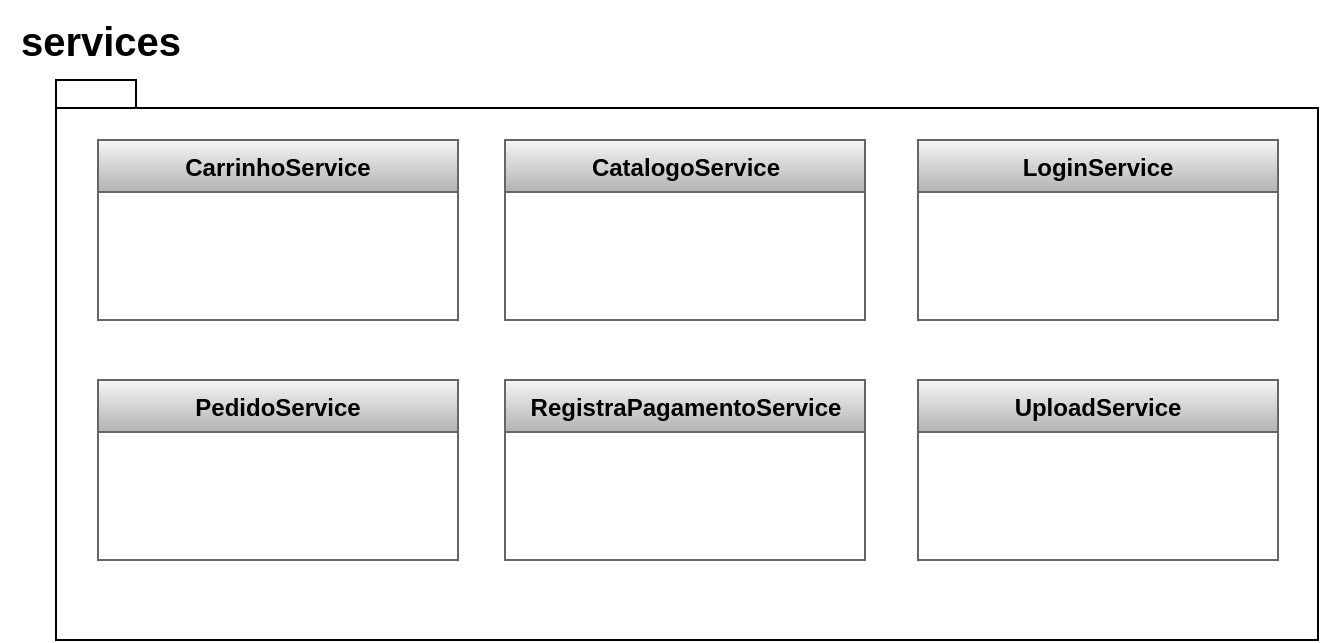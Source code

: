 <mxfile version="22.0.2" type="device">
  <diagram name="Página-1" id="6lZOWeblVVt6lVMaOBDH">
    <mxGraphModel dx="880" dy="532" grid="1" gridSize="10" guides="1" tooltips="1" connect="1" arrows="1" fold="1" page="1" pageScale="1" pageWidth="827" pageHeight="1169" math="0" shadow="0">
      <root>
        <mxCell id="0" />
        <mxCell id="1" parent="0" />
        <mxCell id="IpAdPZcUvrhz0_bsffYj-20" value="" style="shape=folder;fontStyle=1;spacingTop=10;tabWidth=40;tabHeight=14;tabPosition=left;html=1;whiteSpace=wrap;" parent="1" vertex="1">
          <mxGeometry x="99" y="120" width="631" height="280" as="geometry" />
        </mxCell>
        <mxCell id="IpAdPZcUvrhz0_bsffYj-21" value="&lt;font style=&quot;font-size: 20px;&quot;&gt;&lt;b&gt;services&lt;/b&gt;&lt;/font&gt;" style="text;html=1;align=center;verticalAlign=middle;resizable=0;points=[];autosize=1;" parent="1" vertex="1">
          <mxGeometry x="71" y="80" width="100" height="40" as="geometry" />
        </mxCell>
        <mxCell id="gT9Z2h1ChM1K_UnpmGv--1" value="CarrinhoService" style="swimlane;fontStyle=1;align=center;verticalAlign=top;childLayout=stackLayout;horizontal=1;startSize=26;horizontalStack=0;resizeParent=1;resizeParentMax=0;resizeLast=0;collapsible=1;marginBottom=0;whiteSpace=wrap;html=1;fillColor=#f5f5f5;strokeColor=#666666;gradientColor=#b3b3b3;" parent="1" vertex="1">
          <mxGeometry x="120" y="150" width="180" height="90" as="geometry" />
        </mxCell>
        <mxCell id="HBz4chdSLw39id_YeElX-1" value="CatalogoService" style="swimlane;fontStyle=1;align=center;verticalAlign=top;childLayout=stackLayout;horizontal=1;startSize=26;horizontalStack=0;resizeParent=1;resizeParentMax=0;resizeLast=0;collapsible=1;marginBottom=0;whiteSpace=wrap;html=1;fillColor=#f5f5f5;strokeColor=#666666;gradientColor=#b3b3b3;" vertex="1" parent="1">
          <mxGeometry x="323.5" y="150" width="180" height="90" as="geometry" />
        </mxCell>
        <mxCell id="HBz4chdSLw39id_YeElX-2" value="LoginService" style="swimlane;fontStyle=1;align=center;verticalAlign=top;childLayout=stackLayout;horizontal=1;startSize=26;horizontalStack=0;resizeParent=1;resizeParentMax=0;resizeLast=0;collapsible=1;marginBottom=0;whiteSpace=wrap;html=1;fillColor=#f5f5f5;strokeColor=#666666;gradientColor=#b3b3b3;" vertex="1" parent="1">
          <mxGeometry x="530" y="150" width="180" height="90" as="geometry" />
        </mxCell>
        <mxCell id="HBz4chdSLw39id_YeElX-3" value="PedidoService" style="swimlane;fontStyle=1;align=center;verticalAlign=top;childLayout=stackLayout;horizontal=1;startSize=26;horizontalStack=0;resizeParent=1;resizeParentMax=0;resizeLast=0;collapsible=1;marginBottom=0;whiteSpace=wrap;html=1;fillColor=#f5f5f5;strokeColor=#666666;gradientColor=#b3b3b3;" vertex="1" parent="1">
          <mxGeometry x="120" y="270" width="180" height="90" as="geometry" />
        </mxCell>
        <mxCell id="HBz4chdSLw39id_YeElX-4" value="RegistraPagamentoService" style="swimlane;fontStyle=1;align=center;verticalAlign=top;childLayout=stackLayout;horizontal=1;startSize=26;horizontalStack=0;resizeParent=1;resizeParentMax=0;resizeLast=0;collapsible=1;marginBottom=0;whiteSpace=wrap;html=1;fillColor=#f5f5f5;strokeColor=#666666;gradientColor=#b3b3b3;" vertex="1" parent="1">
          <mxGeometry x="323.5" y="270" width="180" height="90" as="geometry" />
        </mxCell>
        <mxCell id="HBz4chdSLw39id_YeElX-5" value="UploadService" style="swimlane;fontStyle=1;align=center;verticalAlign=top;childLayout=stackLayout;horizontal=1;startSize=26;horizontalStack=0;resizeParent=1;resizeParentMax=0;resizeLast=0;collapsible=1;marginBottom=0;whiteSpace=wrap;html=1;fillColor=#f5f5f5;strokeColor=#666666;gradientColor=#b3b3b3;" vertex="1" parent="1">
          <mxGeometry x="530" y="270" width="180" height="90" as="geometry" />
        </mxCell>
      </root>
    </mxGraphModel>
  </diagram>
</mxfile>
